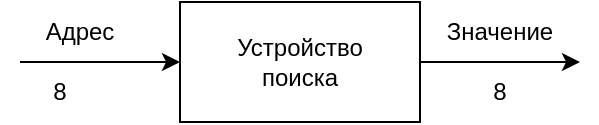 <mxfile version="15.7.4" type="device"><diagram id="auvaHYt9D2mUyiJxwVjn" name="Page-1"><mxGraphModel dx="1422" dy="780" grid="1" gridSize="10" guides="1" tooltips="1" connect="1" arrows="1" fold="1" page="1" pageScale="1" pageWidth="827" pageHeight="1169" math="0" shadow="0"><root><mxCell id="0"/><mxCell id="1" parent="0"/><mxCell id="x08gw8ovdAOfPwxyNRnX-122" value="&lt;div&gt;Устройство&lt;/div&gt;&lt;div&gt;поиска&lt;br&gt;&lt;/div&gt;" style="rounded=0;whiteSpace=wrap;html=1;" vertex="1" parent="1"><mxGeometry x="120" y="40" width="120" height="60" as="geometry"/></mxCell><mxCell id="x08gw8ovdAOfPwxyNRnX-123" value="" style="endArrow=classic;html=1;rounded=0;" edge="1" parent="1" target="x08gw8ovdAOfPwxyNRnX-122"><mxGeometry width="50" height="50" relative="1" as="geometry"><mxPoint x="40" y="70" as="sourcePoint"/><mxPoint x="280" y="245" as="targetPoint"/></mxGeometry></mxCell><mxCell id="x08gw8ovdAOfPwxyNRnX-124" value="Адрес" style="text;html=1;strokeColor=none;fillColor=none;align=center;verticalAlign=middle;whiteSpace=wrap;rounded=0;" vertex="1" parent="1"><mxGeometry x="40" y="40" width="60" height="30" as="geometry"/></mxCell><mxCell id="x08gw8ovdAOfPwxyNRnX-125" value="" style="endArrow=classic;html=1;rounded=0;" edge="1" parent="1" source="x08gw8ovdAOfPwxyNRnX-122"><mxGeometry width="50" height="50" relative="1" as="geometry"><mxPoint x="50" y="80" as="sourcePoint"/><mxPoint x="320" y="70" as="targetPoint"/></mxGeometry></mxCell><mxCell id="x08gw8ovdAOfPwxyNRnX-126" value="Значение" style="text;html=1;strokeColor=none;fillColor=none;align=center;verticalAlign=middle;whiteSpace=wrap;rounded=0;" vertex="1" parent="1"><mxGeometry x="250" y="40" width="60" height="30" as="geometry"/></mxCell><mxCell id="x08gw8ovdAOfPwxyNRnX-127" value="8" style="text;html=1;strokeColor=none;fillColor=none;align=center;verticalAlign=middle;whiteSpace=wrap;rounded=0;" vertex="1" parent="1"><mxGeometry x="30" y="70" width="60" height="30" as="geometry"/></mxCell><mxCell id="x08gw8ovdAOfPwxyNRnX-128" value="8" style="text;html=1;strokeColor=none;fillColor=none;align=center;verticalAlign=middle;whiteSpace=wrap;rounded=0;" vertex="1" parent="1"><mxGeometry x="250" y="70" width="60" height="30" as="geometry"/></mxCell></root></mxGraphModel></diagram></mxfile>